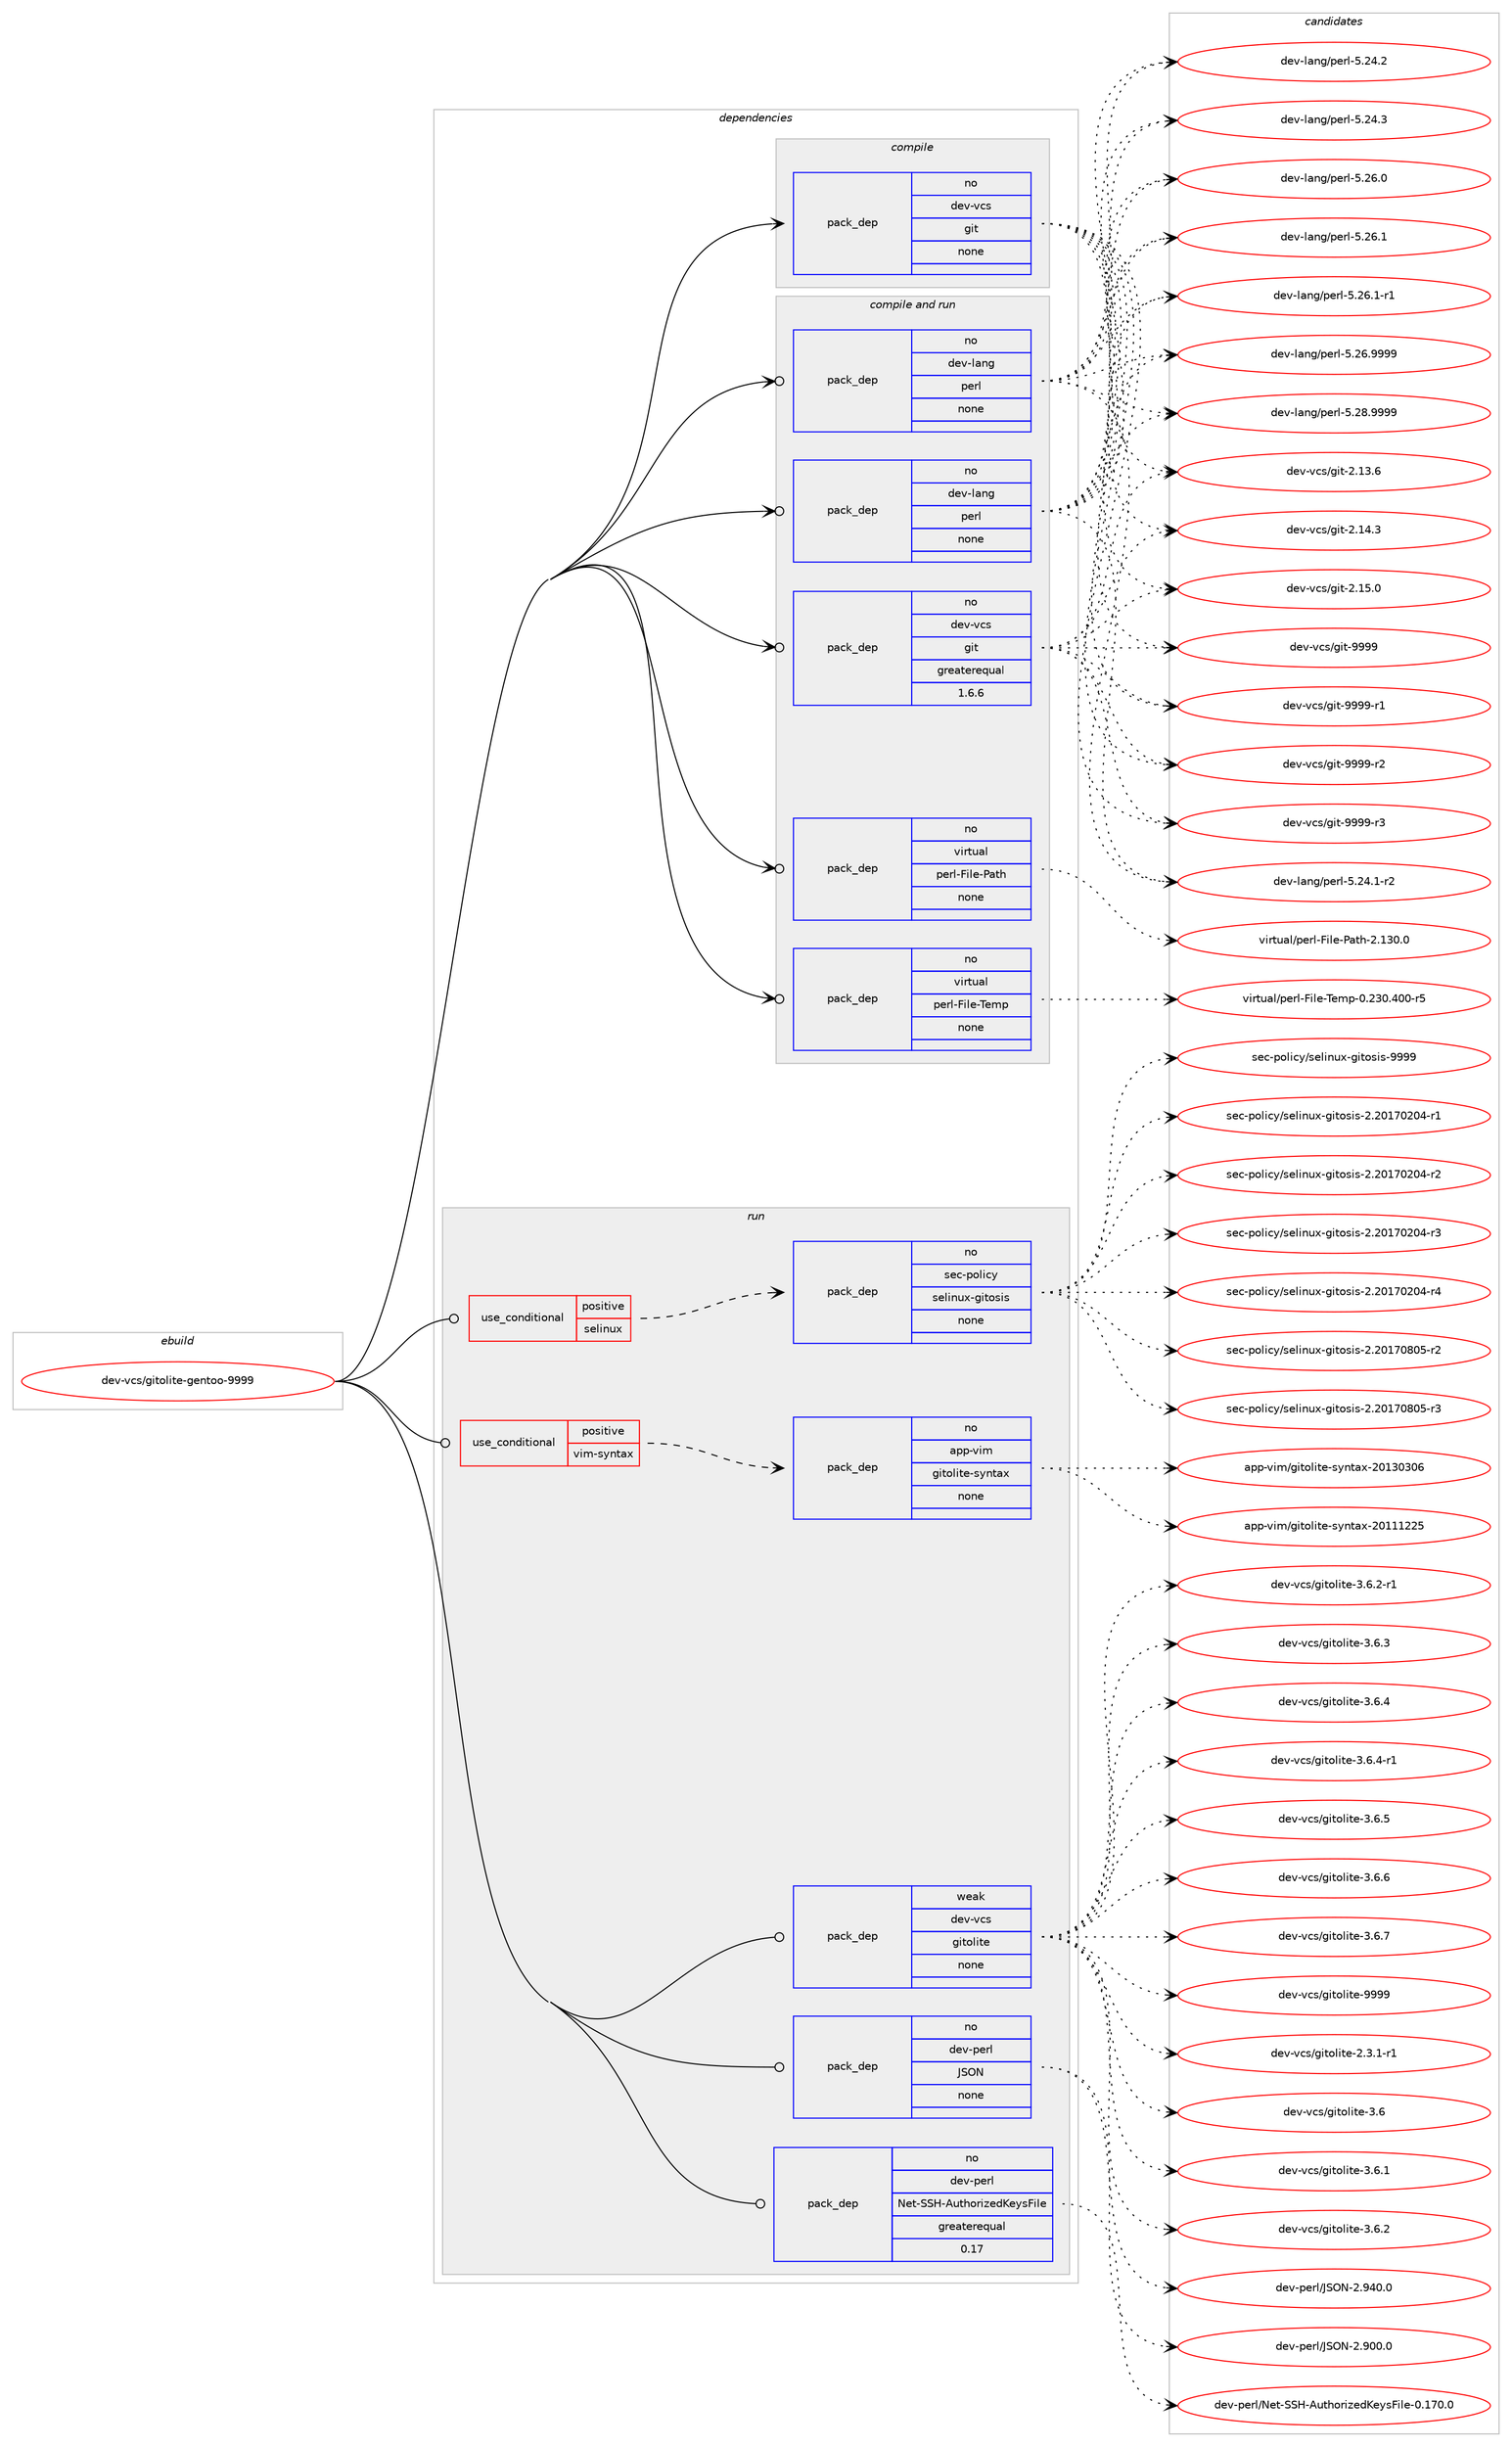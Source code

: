 digraph prolog {

# *************
# Graph options
# *************

newrank=true;
concentrate=true;
compound=true;
graph [rankdir=LR,fontname=Helvetica,fontsize=10,ranksep=1.5];#, ranksep=2.5, nodesep=0.2];
edge  [arrowhead=vee];
node  [fontname=Helvetica,fontsize=10];

# **********
# The ebuild
# **********

subgraph cluster_leftcol {
color=gray;
rank=same;
label=<<i>ebuild</i>>;
id [label="dev-vcs/gitolite-gentoo-9999", color=red, width=4, href="../dev-vcs/gitolite-gentoo-9999.svg"];
}

# ****************
# The dependencies
# ****************

subgraph cluster_midcol {
color=gray;
label=<<i>dependencies</i>>;
subgraph cluster_compile {
fillcolor="#eeeeee";
style=filled;
label=<<i>compile</i>>;
subgraph pack207805 {
dependency291496 [label=<<TABLE BORDER="0" CELLBORDER="1" CELLSPACING="0" CELLPADDING="4" WIDTH="220"><TR><TD ROWSPAN="6" CELLPADDING="30">pack_dep</TD></TR><TR><TD WIDTH="110">no</TD></TR><TR><TD>dev-vcs</TD></TR><TR><TD>git</TD></TR><TR><TD>none</TD></TR><TR><TD></TD></TR></TABLE>>, shape=none, color=blue];
}
id:e -> dependency291496:w [weight=20,style="solid",arrowhead="vee"];
}
subgraph cluster_compileandrun {
fillcolor="#eeeeee";
style=filled;
label=<<i>compile and run</i>>;
subgraph pack207806 {
dependency291497 [label=<<TABLE BORDER="0" CELLBORDER="1" CELLSPACING="0" CELLPADDING="4" WIDTH="220"><TR><TD ROWSPAN="6" CELLPADDING="30">pack_dep</TD></TR><TR><TD WIDTH="110">no</TD></TR><TR><TD>dev-lang</TD></TR><TR><TD>perl</TD></TR><TR><TD>none</TD></TR><TR><TD></TD></TR></TABLE>>, shape=none, color=blue];
}
id:e -> dependency291497:w [weight=20,style="solid",arrowhead="odotvee"];
subgraph pack207807 {
dependency291498 [label=<<TABLE BORDER="0" CELLBORDER="1" CELLSPACING="0" CELLPADDING="4" WIDTH="220"><TR><TD ROWSPAN="6" CELLPADDING="30">pack_dep</TD></TR><TR><TD WIDTH="110">no</TD></TR><TR><TD>dev-lang</TD></TR><TR><TD>perl</TD></TR><TR><TD>none</TD></TR><TR><TD></TD></TR></TABLE>>, shape=none, color=blue];
}
id:e -> dependency291498:w [weight=20,style="solid",arrowhead="odotvee"];
subgraph pack207808 {
dependency291499 [label=<<TABLE BORDER="0" CELLBORDER="1" CELLSPACING="0" CELLPADDING="4" WIDTH="220"><TR><TD ROWSPAN="6" CELLPADDING="30">pack_dep</TD></TR><TR><TD WIDTH="110">no</TD></TR><TR><TD>dev-vcs</TD></TR><TR><TD>git</TD></TR><TR><TD>greaterequal</TD></TR><TR><TD>1.6.6</TD></TR></TABLE>>, shape=none, color=blue];
}
id:e -> dependency291499:w [weight=20,style="solid",arrowhead="odotvee"];
subgraph pack207809 {
dependency291500 [label=<<TABLE BORDER="0" CELLBORDER="1" CELLSPACING="0" CELLPADDING="4" WIDTH="220"><TR><TD ROWSPAN="6" CELLPADDING="30">pack_dep</TD></TR><TR><TD WIDTH="110">no</TD></TR><TR><TD>virtual</TD></TR><TR><TD>perl-File-Path</TD></TR><TR><TD>none</TD></TR><TR><TD></TD></TR></TABLE>>, shape=none, color=blue];
}
id:e -> dependency291500:w [weight=20,style="solid",arrowhead="odotvee"];
subgraph pack207810 {
dependency291501 [label=<<TABLE BORDER="0" CELLBORDER="1" CELLSPACING="0" CELLPADDING="4" WIDTH="220"><TR><TD ROWSPAN="6" CELLPADDING="30">pack_dep</TD></TR><TR><TD WIDTH="110">no</TD></TR><TR><TD>virtual</TD></TR><TR><TD>perl-File-Temp</TD></TR><TR><TD>none</TD></TR><TR><TD></TD></TR></TABLE>>, shape=none, color=blue];
}
id:e -> dependency291501:w [weight=20,style="solid",arrowhead="odotvee"];
}
subgraph cluster_run {
fillcolor="#eeeeee";
style=filled;
label=<<i>run</i>>;
subgraph cond79361 {
dependency291502 [label=<<TABLE BORDER="0" CELLBORDER="1" CELLSPACING="0" CELLPADDING="4"><TR><TD ROWSPAN="3" CELLPADDING="10">use_conditional</TD></TR><TR><TD>positive</TD></TR><TR><TD>selinux</TD></TR></TABLE>>, shape=none, color=red];
subgraph pack207811 {
dependency291503 [label=<<TABLE BORDER="0" CELLBORDER="1" CELLSPACING="0" CELLPADDING="4" WIDTH="220"><TR><TD ROWSPAN="6" CELLPADDING="30">pack_dep</TD></TR><TR><TD WIDTH="110">no</TD></TR><TR><TD>sec-policy</TD></TR><TR><TD>selinux-gitosis</TD></TR><TR><TD>none</TD></TR><TR><TD></TD></TR></TABLE>>, shape=none, color=blue];
}
dependency291502:e -> dependency291503:w [weight=20,style="dashed",arrowhead="vee"];
}
id:e -> dependency291502:w [weight=20,style="solid",arrowhead="odot"];
subgraph cond79362 {
dependency291504 [label=<<TABLE BORDER="0" CELLBORDER="1" CELLSPACING="0" CELLPADDING="4"><TR><TD ROWSPAN="3" CELLPADDING="10">use_conditional</TD></TR><TR><TD>positive</TD></TR><TR><TD>vim-syntax</TD></TR></TABLE>>, shape=none, color=red];
subgraph pack207812 {
dependency291505 [label=<<TABLE BORDER="0" CELLBORDER="1" CELLSPACING="0" CELLPADDING="4" WIDTH="220"><TR><TD ROWSPAN="6" CELLPADDING="30">pack_dep</TD></TR><TR><TD WIDTH="110">no</TD></TR><TR><TD>app-vim</TD></TR><TR><TD>gitolite-syntax</TD></TR><TR><TD>none</TD></TR><TR><TD></TD></TR></TABLE>>, shape=none, color=blue];
}
dependency291504:e -> dependency291505:w [weight=20,style="dashed",arrowhead="vee"];
}
id:e -> dependency291504:w [weight=20,style="solid",arrowhead="odot"];
subgraph pack207813 {
dependency291506 [label=<<TABLE BORDER="0" CELLBORDER="1" CELLSPACING="0" CELLPADDING="4" WIDTH="220"><TR><TD ROWSPAN="6" CELLPADDING="30">pack_dep</TD></TR><TR><TD WIDTH="110">no</TD></TR><TR><TD>dev-perl</TD></TR><TR><TD>JSON</TD></TR><TR><TD>none</TD></TR><TR><TD></TD></TR></TABLE>>, shape=none, color=blue];
}
id:e -> dependency291506:w [weight=20,style="solid",arrowhead="odot"];
subgraph pack207814 {
dependency291507 [label=<<TABLE BORDER="0" CELLBORDER="1" CELLSPACING="0" CELLPADDING="4" WIDTH="220"><TR><TD ROWSPAN="6" CELLPADDING="30">pack_dep</TD></TR><TR><TD WIDTH="110">no</TD></TR><TR><TD>dev-perl</TD></TR><TR><TD>Net-SSH-AuthorizedKeysFile</TD></TR><TR><TD>greaterequal</TD></TR><TR><TD>0.17</TD></TR></TABLE>>, shape=none, color=blue];
}
id:e -> dependency291507:w [weight=20,style="solid",arrowhead="odot"];
subgraph pack207815 {
dependency291508 [label=<<TABLE BORDER="0" CELLBORDER="1" CELLSPACING="0" CELLPADDING="4" WIDTH="220"><TR><TD ROWSPAN="6" CELLPADDING="30">pack_dep</TD></TR><TR><TD WIDTH="110">weak</TD></TR><TR><TD>dev-vcs</TD></TR><TR><TD>gitolite</TD></TR><TR><TD>none</TD></TR><TR><TD></TD></TR></TABLE>>, shape=none, color=blue];
}
id:e -> dependency291508:w [weight=20,style="solid",arrowhead="odot"];
}
}

# **************
# The candidates
# **************

subgraph cluster_choices {
rank=same;
color=gray;
label=<<i>candidates</i>>;

subgraph choice207805 {
color=black;
nodesep=1;
choice10010111845118991154710310511645504649514654 [label="dev-vcs/git-2.13.6", color=red, width=4,href="../dev-vcs/git-2.13.6.svg"];
choice10010111845118991154710310511645504649524651 [label="dev-vcs/git-2.14.3", color=red, width=4,href="../dev-vcs/git-2.14.3.svg"];
choice10010111845118991154710310511645504649534648 [label="dev-vcs/git-2.15.0", color=red, width=4,href="../dev-vcs/git-2.15.0.svg"];
choice1001011184511899115471031051164557575757 [label="dev-vcs/git-9999", color=red, width=4,href="../dev-vcs/git-9999.svg"];
choice10010111845118991154710310511645575757574511449 [label="dev-vcs/git-9999-r1", color=red, width=4,href="../dev-vcs/git-9999-r1.svg"];
choice10010111845118991154710310511645575757574511450 [label="dev-vcs/git-9999-r2", color=red, width=4,href="../dev-vcs/git-9999-r2.svg"];
choice10010111845118991154710310511645575757574511451 [label="dev-vcs/git-9999-r3", color=red, width=4,href="../dev-vcs/git-9999-r3.svg"];
dependency291496:e -> choice10010111845118991154710310511645504649514654:w [style=dotted,weight="100"];
dependency291496:e -> choice10010111845118991154710310511645504649524651:w [style=dotted,weight="100"];
dependency291496:e -> choice10010111845118991154710310511645504649534648:w [style=dotted,weight="100"];
dependency291496:e -> choice1001011184511899115471031051164557575757:w [style=dotted,weight="100"];
dependency291496:e -> choice10010111845118991154710310511645575757574511449:w [style=dotted,weight="100"];
dependency291496:e -> choice10010111845118991154710310511645575757574511450:w [style=dotted,weight="100"];
dependency291496:e -> choice10010111845118991154710310511645575757574511451:w [style=dotted,weight="100"];
}
subgraph choice207806 {
color=black;
nodesep=1;
choice100101118451089711010347112101114108455346505246494511450 [label="dev-lang/perl-5.24.1-r2", color=red, width=4,href="../dev-lang/perl-5.24.1-r2.svg"];
choice10010111845108971101034711210111410845534650524650 [label="dev-lang/perl-5.24.2", color=red, width=4,href="../dev-lang/perl-5.24.2.svg"];
choice10010111845108971101034711210111410845534650524651 [label="dev-lang/perl-5.24.3", color=red, width=4,href="../dev-lang/perl-5.24.3.svg"];
choice10010111845108971101034711210111410845534650544648 [label="dev-lang/perl-5.26.0", color=red, width=4,href="../dev-lang/perl-5.26.0.svg"];
choice10010111845108971101034711210111410845534650544649 [label="dev-lang/perl-5.26.1", color=red, width=4,href="../dev-lang/perl-5.26.1.svg"];
choice100101118451089711010347112101114108455346505446494511449 [label="dev-lang/perl-5.26.1-r1", color=red, width=4,href="../dev-lang/perl-5.26.1-r1.svg"];
choice10010111845108971101034711210111410845534650544657575757 [label="dev-lang/perl-5.26.9999", color=red, width=4,href="../dev-lang/perl-5.26.9999.svg"];
choice10010111845108971101034711210111410845534650564657575757 [label="dev-lang/perl-5.28.9999", color=red, width=4,href="../dev-lang/perl-5.28.9999.svg"];
dependency291497:e -> choice100101118451089711010347112101114108455346505246494511450:w [style=dotted,weight="100"];
dependency291497:e -> choice10010111845108971101034711210111410845534650524650:w [style=dotted,weight="100"];
dependency291497:e -> choice10010111845108971101034711210111410845534650524651:w [style=dotted,weight="100"];
dependency291497:e -> choice10010111845108971101034711210111410845534650544648:w [style=dotted,weight="100"];
dependency291497:e -> choice10010111845108971101034711210111410845534650544649:w [style=dotted,weight="100"];
dependency291497:e -> choice100101118451089711010347112101114108455346505446494511449:w [style=dotted,weight="100"];
dependency291497:e -> choice10010111845108971101034711210111410845534650544657575757:w [style=dotted,weight="100"];
dependency291497:e -> choice10010111845108971101034711210111410845534650564657575757:w [style=dotted,weight="100"];
}
subgraph choice207807 {
color=black;
nodesep=1;
choice100101118451089711010347112101114108455346505246494511450 [label="dev-lang/perl-5.24.1-r2", color=red, width=4,href="../dev-lang/perl-5.24.1-r2.svg"];
choice10010111845108971101034711210111410845534650524650 [label="dev-lang/perl-5.24.2", color=red, width=4,href="../dev-lang/perl-5.24.2.svg"];
choice10010111845108971101034711210111410845534650524651 [label="dev-lang/perl-5.24.3", color=red, width=4,href="../dev-lang/perl-5.24.3.svg"];
choice10010111845108971101034711210111410845534650544648 [label="dev-lang/perl-5.26.0", color=red, width=4,href="../dev-lang/perl-5.26.0.svg"];
choice10010111845108971101034711210111410845534650544649 [label="dev-lang/perl-5.26.1", color=red, width=4,href="../dev-lang/perl-5.26.1.svg"];
choice100101118451089711010347112101114108455346505446494511449 [label="dev-lang/perl-5.26.1-r1", color=red, width=4,href="../dev-lang/perl-5.26.1-r1.svg"];
choice10010111845108971101034711210111410845534650544657575757 [label="dev-lang/perl-5.26.9999", color=red, width=4,href="../dev-lang/perl-5.26.9999.svg"];
choice10010111845108971101034711210111410845534650564657575757 [label="dev-lang/perl-5.28.9999", color=red, width=4,href="../dev-lang/perl-5.28.9999.svg"];
dependency291498:e -> choice100101118451089711010347112101114108455346505246494511450:w [style=dotted,weight="100"];
dependency291498:e -> choice10010111845108971101034711210111410845534650524650:w [style=dotted,weight="100"];
dependency291498:e -> choice10010111845108971101034711210111410845534650524651:w [style=dotted,weight="100"];
dependency291498:e -> choice10010111845108971101034711210111410845534650544648:w [style=dotted,weight="100"];
dependency291498:e -> choice10010111845108971101034711210111410845534650544649:w [style=dotted,weight="100"];
dependency291498:e -> choice100101118451089711010347112101114108455346505446494511449:w [style=dotted,weight="100"];
dependency291498:e -> choice10010111845108971101034711210111410845534650544657575757:w [style=dotted,weight="100"];
dependency291498:e -> choice10010111845108971101034711210111410845534650564657575757:w [style=dotted,weight="100"];
}
subgraph choice207808 {
color=black;
nodesep=1;
choice10010111845118991154710310511645504649514654 [label="dev-vcs/git-2.13.6", color=red, width=4,href="../dev-vcs/git-2.13.6.svg"];
choice10010111845118991154710310511645504649524651 [label="dev-vcs/git-2.14.3", color=red, width=4,href="../dev-vcs/git-2.14.3.svg"];
choice10010111845118991154710310511645504649534648 [label="dev-vcs/git-2.15.0", color=red, width=4,href="../dev-vcs/git-2.15.0.svg"];
choice1001011184511899115471031051164557575757 [label="dev-vcs/git-9999", color=red, width=4,href="../dev-vcs/git-9999.svg"];
choice10010111845118991154710310511645575757574511449 [label="dev-vcs/git-9999-r1", color=red, width=4,href="../dev-vcs/git-9999-r1.svg"];
choice10010111845118991154710310511645575757574511450 [label="dev-vcs/git-9999-r2", color=red, width=4,href="../dev-vcs/git-9999-r2.svg"];
choice10010111845118991154710310511645575757574511451 [label="dev-vcs/git-9999-r3", color=red, width=4,href="../dev-vcs/git-9999-r3.svg"];
dependency291499:e -> choice10010111845118991154710310511645504649514654:w [style=dotted,weight="100"];
dependency291499:e -> choice10010111845118991154710310511645504649524651:w [style=dotted,weight="100"];
dependency291499:e -> choice10010111845118991154710310511645504649534648:w [style=dotted,weight="100"];
dependency291499:e -> choice1001011184511899115471031051164557575757:w [style=dotted,weight="100"];
dependency291499:e -> choice10010111845118991154710310511645575757574511449:w [style=dotted,weight="100"];
dependency291499:e -> choice10010111845118991154710310511645575757574511450:w [style=dotted,weight="100"];
dependency291499:e -> choice10010111845118991154710310511645575757574511451:w [style=dotted,weight="100"];
}
subgraph choice207809 {
color=black;
nodesep=1;
choice118105114116117971084711210111410845701051081014580971161044550464951484648 [label="virtual/perl-File-Path-2.130.0", color=red, width=4,href="../virtual/perl-File-Path-2.130.0.svg"];
dependency291500:e -> choice118105114116117971084711210111410845701051081014580971161044550464951484648:w [style=dotted,weight="100"];
}
subgraph choice207810 {
color=black;
nodesep=1;
choice118105114116117971084711210111410845701051081014584101109112454846505148465248484511453 [label="virtual/perl-File-Temp-0.230.400-r5", color=red, width=4,href="../virtual/perl-File-Temp-0.230.400-r5.svg"];
dependency291501:e -> choice118105114116117971084711210111410845701051081014584101109112454846505148465248484511453:w [style=dotted,weight="100"];
}
subgraph choice207811 {
color=black;
nodesep=1;
choice115101994511211110810599121471151011081051101171204510310511611111510511545504650484955485048524511449 [label="sec-policy/selinux-gitosis-2.20170204-r1", color=red, width=4,href="../sec-policy/selinux-gitosis-2.20170204-r1.svg"];
choice115101994511211110810599121471151011081051101171204510310511611111510511545504650484955485048524511450 [label="sec-policy/selinux-gitosis-2.20170204-r2", color=red, width=4,href="../sec-policy/selinux-gitosis-2.20170204-r2.svg"];
choice115101994511211110810599121471151011081051101171204510310511611111510511545504650484955485048524511451 [label="sec-policy/selinux-gitosis-2.20170204-r3", color=red, width=4,href="../sec-policy/selinux-gitosis-2.20170204-r3.svg"];
choice115101994511211110810599121471151011081051101171204510310511611111510511545504650484955485048524511452 [label="sec-policy/selinux-gitosis-2.20170204-r4", color=red, width=4,href="../sec-policy/selinux-gitosis-2.20170204-r4.svg"];
choice115101994511211110810599121471151011081051101171204510310511611111510511545504650484955485648534511450 [label="sec-policy/selinux-gitosis-2.20170805-r2", color=red, width=4,href="../sec-policy/selinux-gitosis-2.20170805-r2.svg"];
choice115101994511211110810599121471151011081051101171204510310511611111510511545504650484955485648534511451 [label="sec-policy/selinux-gitosis-2.20170805-r3", color=red, width=4,href="../sec-policy/selinux-gitosis-2.20170805-r3.svg"];
choice11510199451121111081059912147115101108105110117120451031051161111151051154557575757 [label="sec-policy/selinux-gitosis-9999", color=red, width=4,href="../sec-policy/selinux-gitosis-9999.svg"];
dependency291503:e -> choice115101994511211110810599121471151011081051101171204510310511611111510511545504650484955485048524511449:w [style=dotted,weight="100"];
dependency291503:e -> choice115101994511211110810599121471151011081051101171204510310511611111510511545504650484955485048524511450:w [style=dotted,weight="100"];
dependency291503:e -> choice115101994511211110810599121471151011081051101171204510310511611111510511545504650484955485048524511451:w [style=dotted,weight="100"];
dependency291503:e -> choice115101994511211110810599121471151011081051101171204510310511611111510511545504650484955485048524511452:w [style=dotted,weight="100"];
dependency291503:e -> choice115101994511211110810599121471151011081051101171204510310511611111510511545504650484955485648534511450:w [style=dotted,weight="100"];
dependency291503:e -> choice115101994511211110810599121471151011081051101171204510310511611111510511545504650484955485648534511451:w [style=dotted,weight="100"];
dependency291503:e -> choice11510199451121111081059912147115101108105110117120451031051161111151051154557575757:w [style=dotted,weight="100"];
}
subgraph choice207812 {
color=black;
nodesep=1;
choice9711211245118105109471031051161111081051161014511512111011697120455048494949505053 [label="app-vim/gitolite-syntax-20111225", color=red, width=4,href="../app-vim/gitolite-syntax-20111225.svg"];
choice9711211245118105109471031051161111081051161014511512111011697120455048495148514854 [label="app-vim/gitolite-syntax-20130306", color=red, width=4,href="../app-vim/gitolite-syntax-20130306.svg"];
dependency291505:e -> choice9711211245118105109471031051161111081051161014511512111011697120455048494949505053:w [style=dotted,weight="100"];
dependency291505:e -> choice9711211245118105109471031051161111081051161014511512111011697120455048495148514854:w [style=dotted,weight="100"];
}
subgraph choice207813 {
color=black;
nodesep=1;
choice1001011184511210111410847748379784550465748484648 [label="dev-perl/JSON-2.900.0", color=red, width=4,href="../dev-perl/JSON-2.900.0.svg"];
choice1001011184511210111410847748379784550465752484648 [label="dev-perl/JSON-2.940.0", color=red, width=4,href="../dev-perl/JSON-2.940.0.svg"];
dependency291506:e -> choice1001011184511210111410847748379784550465748484648:w [style=dotted,weight="100"];
dependency291506:e -> choice1001011184511210111410847748379784550465752484648:w [style=dotted,weight="100"];
}
subgraph choice207814 {
color=black;
nodesep=1;
choice10010111845112101114108477810111645838372456511711610411111410512210110075101121115701051081014548464955484648 [label="dev-perl/Net-SSH-AuthorizedKeysFile-0.170.0", color=red, width=4,href="../dev-perl/Net-SSH-AuthorizedKeysFile-0.170.0.svg"];
dependency291507:e -> choice10010111845112101114108477810111645838372456511711610411111410512210110075101121115701051081014548464955484648:w [style=dotted,weight="100"];
}
subgraph choice207815 {
color=black;
nodesep=1;
choice1001011184511899115471031051161111081051161014550465146494511449 [label="dev-vcs/gitolite-2.3.1-r1", color=red, width=4,href="../dev-vcs/gitolite-2.3.1-r1.svg"];
choice10010111845118991154710310511611110810511610145514654 [label="dev-vcs/gitolite-3.6", color=red, width=4,href="../dev-vcs/gitolite-3.6.svg"];
choice100101118451189911547103105116111108105116101455146544649 [label="dev-vcs/gitolite-3.6.1", color=red, width=4,href="../dev-vcs/gitolite-3.6.1.svg"];
choice100101118451189911547103105116111108105116101455146544650 [label="dev-vcs/gitolite-3.6.2", color=red, width=4,href="../dev-vcs/gitolite-3.6.2.svg"];
choice1001011184511899115471031051161111081051161014551465446504511449 [label="dev-vcs/gitolite-3.6.2-r1", color=red, width=4,href="../dev-vcs/gitolite-3.6.2-r1.svg"];
choice100101118451189911547103105116111108105116101455146544651 [label="dev-vcs/gitolite-3.6.3", color=red, width=4,href="../dev-vcs/gitolite-3.6.3.svg"];
choice100101118451189911547103105116111108105116101455146544652 [label="dev-vcs/gitolite-3.6.4", color=red, width=4,href="../dev-vcs/gitolite-3.6.4.svg"];
choice1001011184511899115471031051161111081051161014551465446524511449 [label="dev-vcs/gitolite-3.6.4-r1", color=red, width=4,href="../dev-vcs/gitolite-3.6.4-r1.svg"];
choice100101118451189911547103105116111108105116101455146544653 [label="dev-vcs/gitolite-3.6.5", color=red, width=4,href="../dev-vcs/gitolite-3.6.5.svg"];
choice100101118451189911547103105116111108105116101455146544654 [label="dev-vcs/gitolite-3.6.6", color=red, width=4,href="../dev-vcs/gitolite-3.6.6.svg"];
choice100101118451189911547103105116111108105116101455146544655 [label="dev-vcs/gitolite-3.6.7", color=red, width=4,href="../dev-vcs/gitolite-3.6.7.svg"];
choice1001011184511899115471031051161111081051161014557575757 [label="dev-vcs/gitolite-9999", color=red, width=4,href="../dev-vcs/gitolite-9999.svg"];
dependency291508:e -> choice1001011184511899115471031051161111081051161014550465146494511449:w [style=dotted,weight="100"];
dependency291508:e -> choice10010111845118991154710310511611110810511610145514654:w [style=dotted,weight="100"];
dependency291508:e -> choice100101118451189911547103105116111108105116101455146544649:w [style=dotted,weight="100"];
dependency291508:e -> choice100101118451189911547103105116111108105116101455146544650:w [style=dotted,weight="100"];
dependency291508:e -> choice1001011184511899115471031051161111081051161014551465446504511449:w [style=dotted,weight="100"];
dependency291508:e -> choice100101118451189911547103105116111108105116101455146544651:w [style=dotted,weight="100"];
dependency291508:e -> choice100101118451189911547103105116111108105116101455146544652:w [style=dotted,weight="100"];
dependency291508:e -> choice1001011184511899115471031051161111081051161014551465446524511449:w [style=dotted,weight="100"];
dependency291508:e -> choice100101118451189911547103105116111108105116101455146544653:w [style=dotted,weight="100"];
dependency291508:e -> choice100101118451189911547103105116111108105116101455146544654:w [style=dotted,weight="100"];
dependency291508:e -> choice100101118451189911547103105116111108105116101455146544655:w [style=dotted,weight="100"];
dependency291508:e -> choice1001011184511899115471031051161111081051161014557575757:w [style=dotted,weight="100"];
}
}

}

